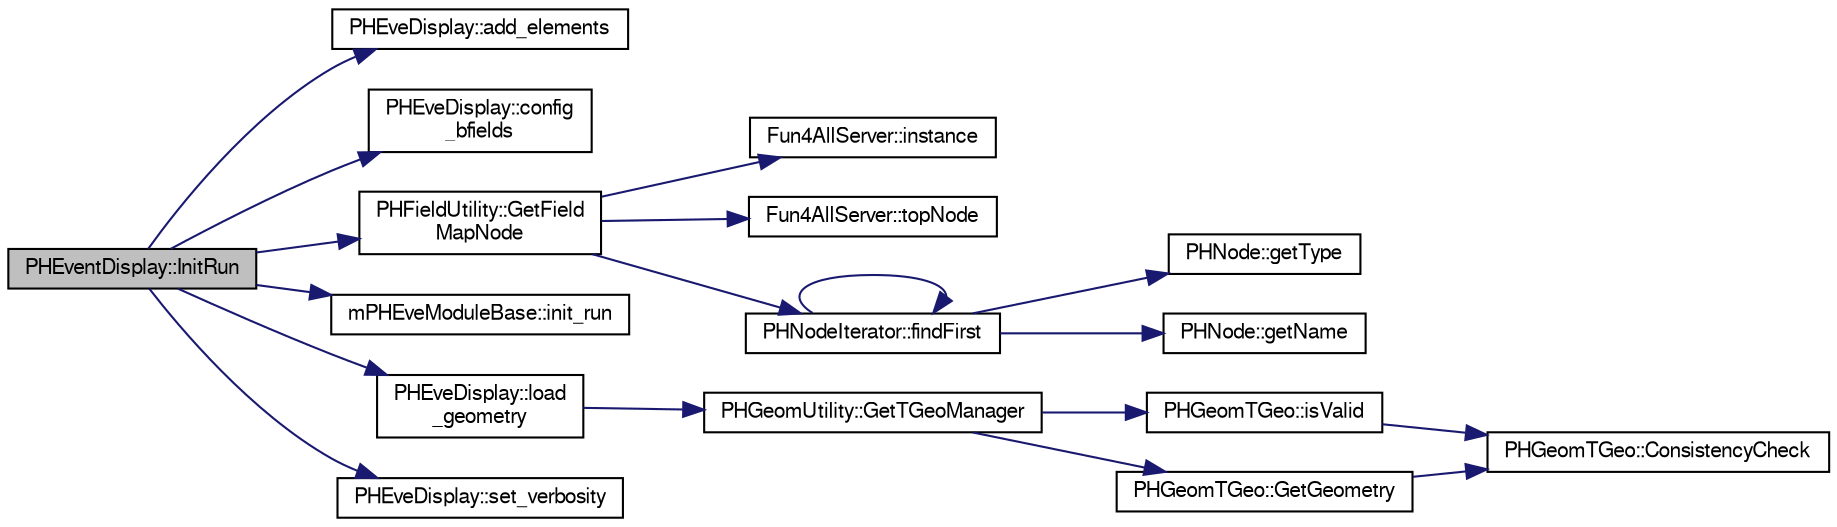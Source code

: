digraph "PHEventDisplay::InitRun"
{
  bgcolor="transparent";
  edge [fontname="FreeSans",fontsize="10",labelfontname="FreeSans",labelfontsize="10"];
  node [fontname="FreeSans",fontsize="10",shape=record];
  rankdir="LR";
  Node1 [label="PHEventDisplay::InitRun",height=0.2,width=0.4,color="black", fillcolor="grey75", style="filled" fontcolor="black"];
  Node1 -> Node2 [color="midnightblue",fontsize="10",style="solid",fontname="FreeSans"];
  Node2 [label="PHEveDisplay::add_elements",height=0.2,width=0.4,color="black",URL="$df/d41/classPHEveDisplay.html#adf93909e9ecfa2e3d3e43c600fcdcd1f"];
  Node1 -> Node3 [color="midnightblue",fontsize="10",style="solid",fontname="FreeSans"];
  Node3 [label="PHEveDisplay::config\l_bfields",height=0.2,width=0.4,color="black",URL="$df/d41/classPHEveDisplay.html#a919d64494b76cf51f1dfeeb1aff4fe74"];
  Node1 -> Node4 [color="midnightblue",fontsize="10",style="solid",fontname="FreeSans"];
  Node4 [label="PHFieldUtility::GetField\lMapNode",height=0.2,width=0.4,color="black",URL="$df/d4d/classPHFieldUtility.html#a3afdd4e878d02b30b6f2c396e52b8e48",tooltip="Get transient PHField from DST nodes. If not found, make a new one based on default_config. "];
  Node4 -> Node5 [color="midnightblue",fontsize="10",style="solid",fontname="FreeSans"];
  Node5 [label="Fun4AllServer::instance",height=0.2,width=0.4,color="black",URL="$da/d29/classFun4AllServer.html#a3e55156f91b2c94bb6c4ef33ffce587a"];
  Node4 -> Node6 [color="midnightblue",fontsize="10",style="solid",fontname="FreeSans"];
  Node6 [label="Fun4AllServer::topNode",height=0.2,width=0.4,color="black",URL="$da/d29/classFun4AllServer.html#abcaf6825367e5db292ff795237bdcf62"];
  Node4 -> Node7 [color="midnightblue",fontsize="10",style="solid",fontname="FreeSans"];
  Node7 [label="PHNodeIterator::findFirst",height=0.2,width=0.4,color="black",URL="$d5/d07/classPHNodeIterator.html#aea98bf8619af59b1212a94fb32106baa"];
  Node7 -> Node8 [color="midnightblue",fontsize="10",style="solid",fontname="FreeSans"];
  Node8 [label="PHNode::getType",height=0.2,width=0.4,color="black",URL="$dc/d82/classPHNode.html#a4ab1f90aed955a652813bfe377087bda"];
  Node7 -> Node9 [color="midnightblue",fontsize="10",style="solid",fontname="FreeSans"];
  Node9 [label="PHNode::getName",height=0.2,width=0.4,color="black",URL="$dc/d82/classPHNode.html#aca3576f926a4401eddc3d88bf0ce0de3"];
  Node7 -> Node7 [color="midnightblue",fontsize="10",style="solid",fontname="FreeSans"];
  Node1 -> Node10 [color="midnightblue",fontsize="10",style="solid",fontname="FreeSans"];
  Node10 [label="mPHEveModuleBase::init_run",height=0.2,width=0.4,color="black",URL="$d0/d41/classmPHEveModuleBase.html#a5e658de7be1ac390600267a97301bce5"];
  Node1 -> Node11 [color="midnightblue",fontsize="10",style="solid",fontname="FreeSans"];
  Node11 [label="PHEveDisplay::load\l_geometry",height=0.2,width=0.4,color="black",URL="$df/d41/classPHEveDisplay.html#aebe110b9ffdbada7535ce4c5ceb7736d"];
  Node11 -> Node12 [color="midnightblue",fontsize="10",style="solid",fontname="FreeSans"];
  Node12 [label="PHGeomUtility::GetTGeoManager",height=0.2,width=0.4,color="black",URL="$d2/da1/classPHGeomUtility.html#aa80925b14430021ea70d0b906af8e885",tooltip="Main user interface: DST node -&gt; TGeoManager for downstream use. "];
  Node12 -> Node13 [color="midnightblue",fontsize="10",style="solid",fontname="FreeSans"];
  Node13 [label="PHGeomTGeo::isValid",height=0.2,width=0.4,color="black",URL="$d7/d6d/classPHGeomTGeo.html#a69190f7dbaee394d90516bce19e224a0",tooltip="isValid returns non zero if object contains vailid data "];
  Node13 -> Node14 [color="midnightblue",fontsize="10",style="solid",fontname="FreeSans"];
  Node14 [label="PHGeomTGeo::ConsistencyCheck",height=0.2,width=0.4,color="black",URL="$d7/d6d/classPHGeomTGeo.html#af37739b87530fe2bbd5d8d03098c1821"];
  Node12 -> Node15 [color="midnightblue",fontsize="10",style="solid",fontname="FreeSans"];
  Node15 [label="PHGeomTGeo::GetGeometry",height=0.2,width=0.4,color="black",URL="$d7/d6d/classPHGeomTGeo.html#a3e111f6229f7ce6392b14a98fdf5bea9"];
  Node15 -> Node14 [color="midnightblue",fontsize="10",style="solid",fontname="FreeSans"];
  Node1 -> Node16 [color="midnightblue",fontsize="10",style="solid",fontname="FreeSans"];
  Node16 [label="PHEveDisplay::set_verbosity",height=0.2,width=0.4,color="black",URL="$df/d41/classPHEveDisplay.html#a23d5c5845c6d779a873103daa9fb802a"];
}

